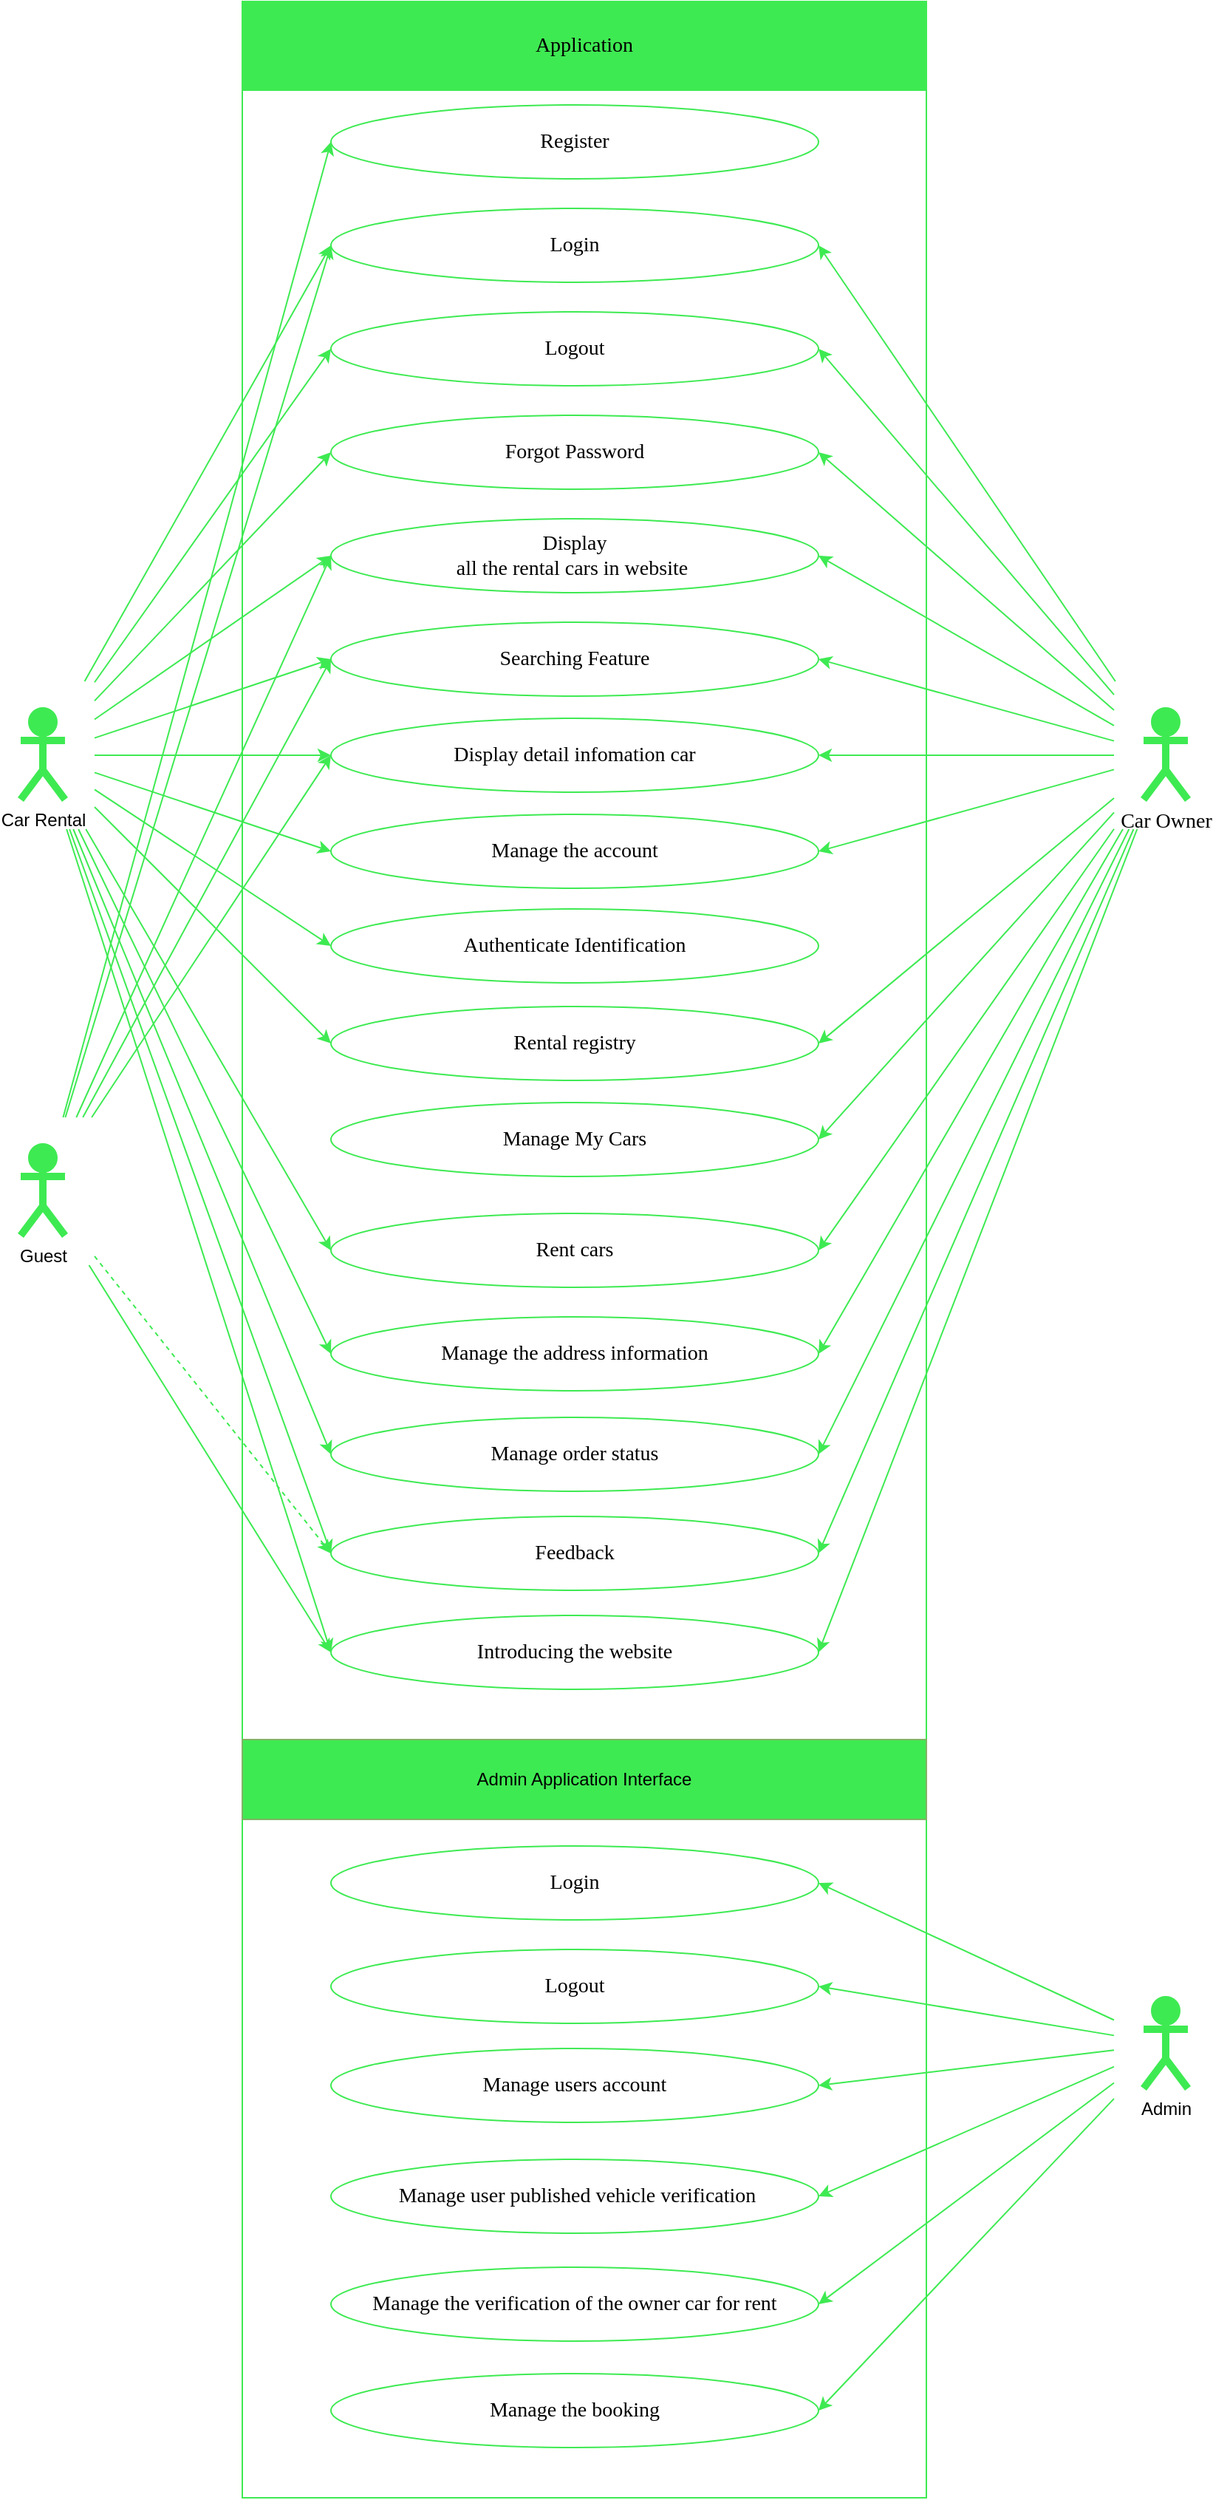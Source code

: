 <mxfile version="22.0.2" type="device">
  <diagram name="Page-1" id="KkB84XA2XRrP0YCiWlhc">
    <mxGraphModel dx="1418" dy="838" grid="0" gridSize="10" guides="1" tooltips="1" connect="1" arrows="1" fold="1" page="0" pageScale="1" pageWidth="850" pageHeight="1100" background="none" math="0" shadow="0">
      <root>
        <mxCell id="0" />
        <mxCell id="1" parent="0" />
        <mxCell id="4I2G_szVwgO8Ru0PNVeY-5" value="Application" style="swimlane;whiteSpace=wrap;html=1;fillColor=#3EEA52;startSize=60;fontStyle=0;fontFamily=Tahoma;fontSize=14;strokeColor=#3EEA52;movable=1;resizable=1;rotatable=1;deletable=1;editable=1;locked=0;connectable=1;" parent="1" vertex="1">
          <mxGeometry x="170" y="10" width="463" height="1689" as="geometry">
            <mxRectangle x="170" y="10" width="140" height="30" as="alternateBounds" />
          </mxGeometry>
        </mxCell>
        <mxCell id="4I2G_szVwgO8Ru0PNVeY-7" value="Register" style="ellipse;whiteSpace=wrap;html=1;fontStyle=0;fontFamily=Tahoma;fontSize=14;strokeColor=#3EEA52;" parent="4I2G_szVwgO8Ru0PNVeY-5" vertex="1">
          <mxGeometry x="60" y="70" width="330" height="50" as="geometry" />
        </mxCell>
        <mxCell id="4I2G_szVwgO8Ru0PNVeY-11" value="Login" style="ellipse;whiteSpace=wrap;html=1;fontStyle=0;fontFamily=Tahoma;fontSize=14;strokeColor=#3EEA52;" parent="4I2G_szVwgO8Ru0PNVeY-5" vertex="1">
          <mxGeometry x="60" y="140" width="330" height="50" as="geometry" />
        </mxCell>
        <mxCell id="4I2G_szVwgO8Ru0PNVeY-12" value="Logout" style="ellipse;whiteSpace=wrap;html=1;fontStyle=0;fontFamily=Tahoma;fontSize=14;strokeColor=#3EEA52;movable=1;resizable=1;rotatable=1;deletable=1;editable=1;locked=0;connectable=1;" parent="4I2G_szVwgO8Ru0PNVeY-5" vertex="1">
          <mxGeometry x="60" y="210" width="330" height="50" as="geometry" />
        </mxCell>
        <mxCell id="4I2G_szVwgO8Ru0PNVeY-15" value="Forgot Password" style="ellipse;whiteSpace=wrap;html=1;fontStyle=0;fontFamily=Tahoma;fontSize=14;strokeColor=#3EEA52;" parent="4I2G_szVwgO8Ru0PNVeY-5" vertex="1">
          <mxGeometry x="60" y="280" width="330" height="50" as="geometry" />
        </mxCell>
        <mxCell id="4I2G_szVwgO8Ru0PNVeY-16" value="&lt;span style=&quot;font-size: 14px;&quot;&gt;Display&lt;br style=&quot;font-size: 14px;&quot;&gt;all the rental cars in website&amp;nbsp;&lt;br&gt;&lt;/span&gt;&lt;span style=&quot;font-size: 14px; line-height: 107%;&quot;&gt;&lt;/span&gt;" style="ellipse;whiteSpace=wrap;html=1;fontStyle=0;fontFamily=Tahoma;fontSize=14;strokeColor=#3EEA52;" parent="4I2G_szVwgO8Ru0PNVeY-5" vertex="1">
          <mxGeometry x="60" y="350" width="330" height="50" as="geometry" />
        </mxCell>
        <mxCell id="4I2G_szVwgO8Ru0PNVeY-17" value="Searching Feature" style="ellipse;whiteSpace=wrap;html=1;fontStyle=0;fontFamily=Tahoma;fontSize=14;strokeColor=#3EEA52;" parent="4I2G_szVwgO8Ru0PNVeY-5" vertex="1">
          <mxGeometry x="60" y="420" width="330" height="50" as="geometry" />
        </mxCell>
        <mxCell id="4I2G_szVwgO8Ru0PNVeY-18" value="Rental registry" style="ellipse;whiteSpace=wrap;html=1;fontStyle=0;fontFamily=Tahoma;fontSize=14;strokeColor=#3EEA52;" parent="4I2G_szVwgO8Ru0PNVeY-5" vertex="1">
          <mxGeometry x="60" y="680" width="330" height="50" as="geometry" />
        </mxCell>
        <mxCell id="4I2G_szVwgO8Ru0PNVeY-19" value="Rent cars" style="ellipse;whiteSpace=wrap;html=1;fontStyle=0;fontFamily=Tahoma;fontSize=14;strokeColor=#3EEA52;" parent="4I2G_szVwgO8Ru0PNVeY-5" vertex="1">
          <mxGeometry x="60" y="820" width="330" height="50" as="geometry" />
        </mxCell>
        <mxCell id="4I2G_szVwgO8Ru0PNVeY-21" value="Manage the account" style="ellipse;whiteSpace=wrap;html=1;fontStyle=0;fontFamily=Tahoma;fontSize=14;strokeColor=#3EEA52;" parent="4I2G_szVwgO8Ru0PNVeY-5" vertex="1">
          <mxGeometry x="60" y="550" width="330" height="50" as="geometry" />
        </mxCell>
        <mxCell id="4I2G_szVwgO8Ru0PNVeY-22" value="Manage My Cars" style="ellipse;whiteSpace=wrap;html=1;fontStyle=0;fontFamily=Tahoma;fontSize=14;strokeColor=#3EEA52;" parent="4I2G_szVwgO8Ru0PNVeY-5" vertex="1">
          <mxGeometry x="60" y="745" width="330" height="50" as="geometry" />
        </mxCell>
        <mxCell id="4I2G_szVwgO8Ru0PNVeY-23" value="Manage the address information" style="ellipse;whiteSpace=wrap;html=1;fontStyle=0;fontFamily=Tahoma;fontSize=14;strokeColor=#3EEA52;" parent="4I2G_szVwgO8Ru0PNVeY-5" vertex="1">
          <mxGeometry x="60" y="890" width="330" height="50" as="geometry" />
        </mxCell>
        <mxCell id="4I2G_szVwgO8Ru0PNVeY-24" value="Feedback" style="ellipse;whiteSpace=wrap;html=1;fontStyle=0;fontFamily=Tahoma;fontSize=14;fillColor=#FFFFFF;strokeColor=#3EEA52;" parent="4I2G_szVwgO8Ru0PNVeY-5" vertex="1">
          <mxGeometry x="60" y="1025" width="330" height="50" as="geometry" />
        </mxCell>
        <mxCell id="4I2G_szVwgO8Ru0PNVeY-25" value="Introducing the website" style="ellipse;whiteSpace=wrap;html=1;fontStyle=0;fontFamily=Tahoma;fontSize=14;fillColor=#FFFFFF;strokeColor=#3EEA52;" parent="4I2G_szVwgO8Ru0PNVeY-5" vertex="1">
          <mxGeometry x="60" y="1092" width="330" height="50" as="geometry" />
        </mxCell>
        <mxCell id="4I2G_szVwgO8Ru0PNVeY-10" value="Authenticate Identification" style="ellipse;whiteSpace=wrap;html=1;fontStyle=0;fontFamily=Tahoma;fontSize=14;strokeColor=#3EEA52;" parent="4I2G_szVwgO8Ru0PNVeY-5" vertex="1">
          <mxGeometry x="60" y="614" width="330" height="50" as="geometry" />
        </mxCell>
        <mxCell id="k1nEPz-e-VagbaubEYiD-1" value="Display detail infomation car" style="ellipse;whiteSpace=wrap;html=1;fontStyle=0;fontFamily=Tahoma;fontSize=14;strokeColor=#3EEA52;" parent="4I2G_szVwgO8Ru0PNVeY-5" vertex="1">
          <mxGeometry x="60" y="485" width="330" height="50" as="geometry" />
        </mxCell>
        <mxCell id="k1nEPz-e-VagbaubEYiD-6" value="Manage order status" style="ellipse;whiteSpace=wrap;html=1;fontStyle=0;fontFamily=Tahoma;fontSize=14;strokeColor=#3EEA52;" parent="4I2G_szVwgO8Ru0PNVeY-5" vertex="1">
          <mxGeometry x="60" y="958" width="330" height="50" as="geometry" />
        </mxCell>
        <mxCell id="k1nEPz-e-VagbaubEYiD-7" value="Manage users account" style="ellipse;whiteSpace=wrap;html=1;fontStyle=0;fontFamily=Tahoma;fontSize=14;fillColor=#FFFFFF;strokeColor=#3EEA52;" parent="4I2G_szVwgO8Ru0PNVeY-5" vertex="1">
          <mxGeometry x="60" y="1385" width="330" height="50" as="geometry" />
        </mxCell>
        <mxCell id="k1nEPz-e-VagbaubEYiD-8" value="&amp;nbsp;Manage user published vehicle verification" style="ellipse;whiteSpace=wrap;html=1;fontStyle=0;fontFamily=Tahoma;fontSize=14;strokeColor=#3EEA52;" parent="4I2G_szVwgO8Ru0PNVeY-5" vertex="1">
          <mxGeometry x="60" y="1460" width="330" height="50" as="geometry" />
        </mxCell>
        <mxCell id="k1nEPz-e-VagbaubEYiD-9" value="Manage the verification of the owner car for rent" style="ellipse;whiteSpace=wrap;html=1;fontStyle=0;fontFamily=Tahoma;fontSize=14;strokeColor=#3EEA52;" parent="4I2G_szVwgO8Ru0PNVeY-5" vertex="1">
          <mxGeometry x="60" y="1533" width="330" height="50" as="geometry" />
        </mxCell>
        <mxCell id="k1nEPz-e-VagbaubEYiD-10" value="Manage the booking" style="ellipse;whiteSpace=wrap;html=1;fontStyle=0;fontFamily=Tahoma;fontSize=14;strokeColor=#3EEA52;" parent="4I2G_szVwgO8Ru0PNVeY-5" vertex="1">
          <mxGeometry x="60" y="1605" width="330" height="50" as="geometry" />
        </mxCell>
        <mxCell id="UeazY3m7TGpBJ4nIoB3n-5" value="Admin Application Interface" style="rounded=0;whiteSpace=wrap;html=1;fillColor=#3EEA52;strokeColor=#82b366;" parent="4I2G_szVwgO8Ru0PNVeY-5" vertex="1">
          <mxGeometry y="1176" width="463" height="54" as="geometry" />
        </mxCell>
        <mxCell id="RKfzerzYtfkiZl6BbbE2-1" value="Login" style="ellipse;whiteSpace=wrap;html=1;fontStyle=0;fontFamily=Tahoma;fontSize=14;strokeColor=#3EEA52;" parent="4I2G_szVwgO8Ru0PNVeY-5" vertex="1">
          <mxGeometry x="60" y="1248" width="330" height="50" as="geometry" />
        </mxCell>
        <mxCell id="RKfzerzYtfkiZl6BbbE2-2" value="Logout" style="ellipse;whiteSpace=wrap;html=1;fontStyle=0;fontFamily=Tahoma;fontSize=14;strokeColor=#3EEA52;movable=1;resizable=1;rotatable=1;deletable=1;editable=1;locked=0;connectable=1;" parent="4I2G_szVwgO8Ru0PNVeY-5" vertex="1">
          <mxGeometry x="60" y="1318" width="330" height="50" as="geometry" />
        </mxCell>
        <mxCell id="4I2G_szVwgO8Ru0PNVeY-55" style="edgeStyle=none;shape=connector;rounded=0;orthogonalLoop=1;jettySize=auto;html=1;entryX=1;entryY=0.5;entryDx=0;entryDy=0;labelBackgroundColor=default;strokeColor=#3EEA52;align=center;verticalAlign=middle;fontFamily=Helvetica;fontSize=12;fontColor=default;endArrow=classic;" parent="1" source="4I2G_szVwgO8Ru0PNVeY-6" target="4I2G_szVwgO8Ru0PNVeY-11" edge="1">
          <mxGeometry relative="1" as="geometry" />
        </mxCell>
        <mxCell id="4I2G_szVwgO8Ru0PNVeY-56" style="edgeStyle=none;shape=connector;rounded=0;orthogonalLoop=1;jettySize=auto;html=1;entryX=1;entryY=0.5;entryDx=0;entryDy=0;labelBackgroundColor=default;strokeColor=#3EEA52;align=center;verticalAlign=middle;fontFamily=Helvetica;fontSize=12;fontColor=default;endArrow=classic;" parent="1" source="4I2G_szVwgO8Ru0PNVeY-6" target="4I2G_szVwgO8Ru0PNVeY-12" edge="1">
          <mxGeometry relative="1" as="geometry" />
        </mxCell>
        <mxCell id="4I2G_szVwgO8Ru0PNVeY-59" style="edgeStyle=none;shape=connector;rounded=0;orthogonalLoop=1;jettySize=auto;html=1;entryX=1;entryY=0.5;entryDx=0;entryDy=0;labelBackgroundColor=default;strokeColor=#3EEA52;align=center;verticalAlign=middle;fontFamily=Helvetica;fontSize=12;fontColor=default;endArrow=classic;" parent="1" source="4I2G_szVwgO8Ru0PNVeY-6" target="4I2G_szVwgO8Ru0PNVeY-15" edge="1">
          <mxGeometry relative="1" as="geometry" />
        </mxCell>
        <mxCell id="4I2G_szVwgO8Ru0PNVeY-60" style="edgeStyle=none;shape=connector;rounded=0;orthogonalLoop=1;jettySize=auto;html=1;entryX=1;entryY=0.5;entryDx=0;entryDy=0;labelBackgroundColor=default;strokeColor=#3EEA52;align=center;verticalAlign=middle;fontFamily=Helvetica;fontSize=12;fontColor=default;endArrow=classic;" parent="1" source="4I2G_szVwgO8Ru0PNVeY-6" target="4I2G_szVwgO8Ru0PNVeY-16" edge="1">
          <mxGeometry relative="1" as="geometry" />
        </mxCell>
        <mxCell id="4I2G_szVwgO8Ru0PNVeY-61" style="edgeStyle=none;shape=connector;rounded=0;orthogonalLoop=1;jettySize=auto;html=1;entryX=1;entryY=0.5;entryDx=0;entryDy=0;labelBackgroundColor=default;strokeColor=#3EEA52;align=center;verticalAlign=middle;fontFamily=Helvetica;fontSize=12;fontColor=default;endArrow=classic;" parent="1" source="4I2G_szVwgO8Ru0PNVeY-6" target="4I2G_szVwgO8Ru0PNVeY-17" edge="1">
          <mxGeometry relative="1" as="geometry" />
        </mxCell>
        <mxCell id="4I2G_szVwgO8Ru0PNVeY-62" style="edgeStyle=none;shape=connector;rounded=0;orthogonalLoop=1;jettySize=auto;html=1;entryX=1;entryY=0.5;entryDx=0;entryDy=0;labelBackgroundColor=default;strokeColor=#3EEA52;align=center;verticalAlign=middle;fontFamily=Helvetica;fontSize=12;fontColor=default;endArrow=classic;" parent="1" source="4I2G_szVwgO8Ru0PNVeY-6" target="4I2G_szVwgO8Ru0PNVeY-18" edge="1">
          <mxGeometry relative="1" as="geometry" />
        </mxCell>
        <mxCell id="4I2G_szVwgO8Ru0PNVeY-63" style="edgeStyle=none;shape=connector;rounded=0;orthogonalLoop=1;jettySize=auto;html=1;entryX=1;entryY=0.5;entryDx=0;entryDy=0;labelBackgroundColor=default;strokeColor=#3EEA52;align=center;verticalAlign=middle;fontFamily=Helvetica;fontSize=12;fontColor=default;endArrow=classic;" parent="1" source="4I2G_szVwgO8Ru0PNVeY-6" target="4I2G_szVwgO8Ru0PNVeY-19" edge="1">
          <mxGeometry relative="1" as="geometry" />
        </mxCell>
        <mxCell id="4I2G_szVwgO8Ru0PNVeY-64" style="edgeStyle=none;shape=connector;rounded=0;orthogonalLoop=1;jettySize=auto;html=1;entryX=1;entryY=0.5;entryDx=0;entryDy=0;labelBackgroundColor=default;strokeColor=#3EEA52;align=center;verticalAlign=middle;fontFamily=Helvetica;fontSize=12;fontColor=default;endArrow=classic;" parent="1" source="4I2G_szVwgO8Ru0PNVeY-6" target="4I2G_szVwgO8Ru0PNVeY-21" edge="1">
          <mxGeometry relative="1" as="geometry" />
        </mxCell>
        <mxCell id="4I2G_szVwgO8Ru0PNVeY-65" style="edgeStyle=none;shape=connector;rounded=0;orthogonalLoop=1;jettySize=auto;html=1;entryX=1;entryY=0.5;entryDx=0;entryDy=0;labelBackgroundColor=default;strokeColor=#3EEA52;align=center;verticalAlign=middle;fontFamily=Helvetica;fontSize=12;fontColor=default;endArrow=classic;" parent="1" source="4I2G_szVwgO8Ru0PNVeY-6" target="4I2G_szVwgO8Ru0PNVeY-23" edge="1">
          <mxGeometry relative="1" as="geometry" />
        </mxCell>
        <mxCell id="k1nEPz-e-VagbaubEYiD-3" style="edgeStyle=none;shape=connector;rounded=0;orthogonalLoop=1;jettySize=auto;html=1;entryX=1;entryY=0.5;entryDx=0;entryDy=0;labelBackgroundColor=default;strokeColor=#3EEA52;align=center;verticalAlign=middle;fontFamily=Helvetica;fontSize=12;fontColor=default;endArrow=classic;" parent="1" source="4I2G_szVwgO8Ru0PNVeY-6" target="k1nEPz-e-VagbaubEYiD-1" edge="1">
          <mxGeometry relative="1" as="geometry" />
        </mxCell>
        <mxCell id="xpHN420HYlNrAJzhaSUW-16" style="edgeStyle=none;shape=connector;rounded=0;orthogonalLoop=1;jettySize=auto;html=1;entryX=1;entryY=0.5;entryDx=0;entryDy=0;labelBackgroundColor=default;strokeColor=#3EEA52;align=center;verticalAlign=middle;fontFamily=Helvetica;fontSize=12;fontColor=default;endArrow=classic;" parent="1" source="4I2G_szVwgO8Ru0PNVeY-6" target="4I2G_szVwgO8Ru0PNVeY-22" edge="1">
          <mxGeometry relative="1" as="geometry" />
        </mxCell>
        <mxCell id="xpHN420HYlNrAJzhaSUW-17" style="edgeStyle=none;shape=connector;rounded=0;orthogonalLoop=1;jettySize=auto;html=1;entryX=1;entryY=0.5;entryDx=0;entryDy=0;labelBackgroundColor=default;strokeColor=#3EEA52;align=center;verticalAlign=middle;fontFamily=Helvetica;fontSize=12;fontColor=default;endArrow=classic;" parent="1" source="4I2G_szVwgO8Ru0PNVeY-6" target="k1nEPz-e-VagbaubEYiD-6" edge="1">
          <mxGeometry relative="1" as="geometry" />
        </mxCell>
        <mxCell id="UeazY3m7TGpBJ4nIoB3n-8" style="edgeStyle=none;shape=connector;rounded=0;orthogonalLoop=1;jettySize=auto;html=1;entryX=1;entryY=0.5;entryDx=0;entryDy=0;labelBackgroundColor=default;strokeColor=#3EEA52;align=center;verticalAlign=middle;fontFamily=Helvetica;fontSize=12;fontColor=default;endArrow=classic;" parent="1" source="4I2G_szVwgO8Ru0PNVeY-6" target="4I2G_szVwgO8Ru0PNVeY-24" edge="1">
          <mxGeometry relative="1" as="geometry" />
        </mxCell>
        <mxCell id="UeazY3m7TGpBJ4nIoB3n-9" style="edgeStyle=none;shape=connector;rounded=0;orthogonalLoop=1;jettySize=auto;html=1;entryX=1;entryY=0.5;entryDx=0;entryDy=0;labelBackgroundColor=default;strokeColor=#3EEA52;align=center;verticalAlign=middle;fontFamily=Helvetica;fontSize=12;fontColor=default;endArrow=classic;" parent="1" source="4I2G_szVwgO8Ru0PNVeY-6" target="4I2G_szVwgO8Ru0PNVeY-25" edge="1">
          <mxGeometry relative="1" as="geometry" />
        </mxCell>
        <mxCell id="4I2G_szVwgO8Ru0PNVeY-6" value="Car Owner" style="shape=umlActor;verticalLabelPosition=bottom;verticalAlign=top;html=1;outlineConnect=0;fontStyle=0;fontFamily=Tahoma;fontSize=14;strokeWidth=5;perimeterSpacing=20;fillColor=#3EEA52;gradientColor=none;strokeColor=#3EEA52;" parent="1" vertex="1">
          <mxGeometry x="780" y="490" width="30" height="60" as="geometry" />
        </mxCell>
        <mxCell id="4I2G_szVwgO8Ru0PNVeY-38" style="rounded=0;orthogonalLoop=1;jettySize=auto;html=1;entryX=0;entryY=0.5;entryDx=0;entryDy=0;fontFamily=Helvetica;fontSize=12;fontColor=default;strokeColor=#3EEA52;" parent="1" source="4I2G_szVwgO8Ru0PNVeY-31" target="4I2G_szVwgO8Ru0PNVeY-12" edge="1">
          <mxGeometry relative="1" as="geometry" />
        </mxCell>
        <mxCell id="4I2G_szVwgO8Ru0PNVeY-45" style="edgeStyle=none;shape=connector;rounded=0;orthogonalLoop=1;jettySize=auto;html=1;entryX=0;entryY=0.5;entryDx=0;entryDy=0;labelBackgroundColor=default;strokeColor=#3EEA52;align=center;verticalAlign=middle;fontFamily=Helvetica;fontSize=12;fontColor=default;endArrow=classic;" parent="1" source="4I2G_szVwgO8Ru0PNVeY-31" target="4I2G_szVwgO8Ru0PNVeY-15" edge="1">
          <mxGeometry relative="1" as="geometry" />
        </mxCell>
        <mxCell id="4I2G_szVwgO8Ru0PNVeY-46" style="edgeStyle=none;shape=connector;rounded=0;orthogonalLoop=1;jettySize=auto;html=1;entryX=0;entryY=0.5;entryDx=0;entryDy=0;labelBackgroundColor=default;strokeColor=#3EEA52;align=center;verticalAlign=middle;fontFamily=Helvetica;fontSize=12;fontColor=default;endArrow=classic;" parent="1" source="4I2G_szVwgO8Ru0PNVeY-31" target="4I2G_szVwgO8Ru0PNVeY-16" edge="1">
          <mxGeometry relative="1" as="geometry" />
        </mxCell>
        <mxCell id="4I2G_szVwgO8Ru0PNVeY-47" style="edgeStyle=none;shape=connector;rounded=0;orthogonalLoop=1;jettySize=auto;html=1;entryX=0;entryY=0.5;entryDx=0;entryDy=0;labelBackgroundColor=default;strokeColor=#3EEA52;align=center;verticalAlign=middle;fontFamily=Helvetica;fontSize=12;fontColor=default;endArrow=classic;" parent="1" source="4I2G_szVwgO8Ru0PNVeY-31" target="4I2G_szVwgO8Ru0PNVeY-17" edge="1">
          <mxGeometry relative="1" as="geometry" />
        </mxCell>
        <mxCell id="4I2G_szVwgO8Ru0PNVeY-48" style="edgeStyle=none;shape=connector;rounded=0;orthogonalLoop=1;jettySize=auto;html=1;entryX=0;entryY=0.5;entryDx=0;entryDy=0;labelBackgroundColor=default;strokeColor=#3EEA52;align=center;verticalAlign=middle;fontFamily=Helvetica;fontSize=12;fontColor=default;endArrow=classic;" parent="1" source="4I2G_szVwgO8Ru0PNVeY-31" target="4I2G_szVwgO8Ru0PNVeY-18" edge="1">
          <mxGeometry relative="1" as="geometry" />
        </mxCell>
        <mxCell id="4I2G_szVwgO8Ru0PNVeY-49" style="edgeStyle=none;shape=connector;rounded=0;orthogonalLoop=1;jettySize=auto;html=1;entryX=0;entryY=0.5;entryDx=0;entryDy=0;labelBackgroundColor=default;strokeColor=#3EEA52;align=center;verticalAlign=middle;fontFamily=Helvetica;fontSize=12;fontColor=default;endArrow=classic;" parent="1" source="4I2G_szVwgO8Ru0PNVeY-31" target="4I2G_szVwgO8Ru0PNVeY-19" edge="1">
          <mxGeometry relative="1" as="geometry" />
        </mxCell>
        <mxCell id="4I2G_szVwgO8Ru0PNVeY-50" style="edgeStyle=none;shape=connector;rounded=0;orthogonalLoop=1;jettySize=auto;html=1;entryX=0;entryY=0.5;entryDx=0;entryDy=0;labelBackgroundColor=default;strokeColor=#3EEA52;align=center;verticalAlign=middle;fontFamily=Helvetica;fontSize=12;fontColor=default;endArrow=classic;" parent="1" source="4I2G_szVwgO8Ru0PNVeY-31" target="4I2G_szVwgO8Ru0PNVeY-21" edge="1">
          <mxGeometry relative="1" as="geometry" />
        </mxCell>
        <mxCell id="4I2G_szVwgO8Ru0PNVeY-51" style="edgeStyle=none;shape=connector;rounded=0;orthogonalLoop=1;jettySize=auto;html=1;entryX=0;entryY=0.5;entryDx=0;entryDy=0;labelBackgroundColor=default;strokeColor=#3EEA52;align=center;verticalAlign=middle;fontFamily=Helvetica;fontSize=12;fontColor=default;endArrow=classic;" parent="1" source="4I2G_szVwgO8Ru0PNVeY-31" target="4I2G_szVwgO8Ru0PNVeY-11" edge="1">
          <mxGeometry relative="1" as="geometry" />
        </mxCell>
        <mxCell id="4I2G_szVwgO8Ru0PNVeY-52" style="edgeStyle=none;shape=connector;rounded=0;orthogonalLoop=1;jettySize=auto;html=1;entryX=0;entryY=0.5;entryDx=0;entryDy=0;labelBackgroundColor=default;strokeColor=#3EEA52;align=center;verticalAlign=middle;fontFamily=Helvetica;fontSize=12;fontColor=default;endArrow=classic;" parent="1" source="4I2G_szVwgO8Ru0PNVeY-31" target="4I2G_szVwgO8Ru0PNVeY-10" edge="1">
          <mxGeometry relative="1" as="geometry" />
        </mxCell>
        <mxCell id="4I2G_szVwgO8Ru0PNVeY-68" style="edgeStyle=none;shape=connector;rounded=0;orthogonalLoop=1;jettySize=auto;html=1;entryX=0;entryY=0.5;entryDx=0;entryDy=0;labelBackgroundColor=default;strokeColor=#3EEA52;align=center;verticalAlign=middle;fontFamily=Helvetica;fontSize=12;fontColor=default;endArrow=classic;" parent="1" source="4I2G_szVwgO8Ru0PNVeY-31" target="4I2G_szVwgO8Ru0PNVeY-24" edge="1">
          <mxGeometry relative="1" as="geometry" />
        </mxCell>
        <mxCell id="4I2G_szVwgO8Ru0PNVeY-69" style="edgeStyle=none;shape=connector;rounded=0;orthogonalLoop=1;jettySize=auto;html=1;entryX=0;entryY=0.5;entryDx=0;entryDy=0;labelBackgroundColor=default;strokeColor=#3EEA52;align=center;verticalAlign=middle;fontFamily=Helvetica;fontSize=12;fontColor=default;endArrow=classic;" parent="1" source="4I2G_szVwgO8Ru0PNVeY-31" target="4I2G_szVwgO8Ru0PNVeY-25" edge="1">
          <mxGeometry relative="1" as="geometry" />
        </mxCell>
        <mxCell id="k1nEPz-e-VagbaubEYiD-4" style="edgeStyle=none;shape=connector;rounded=0;orthogonalLoop=1;jettySize=auto;html=1;entryX=0;entryY=0.5;entryDx=0;entryDy=0;labelBackgroundColor=default;strokeColor=#3EEA52;align=center;verticalAlign=middle;fontFamily=Helvetica;fontSize=12;fontColor=default;endArrow=classic;" parent="1" source="4I2G_szVwgO8Ru0PNVeY-31" target="k1nEPz-e-VagbaubEYiD-1" edge="1">
          <mxGeometry relative="1" as="geometry" />
        </mxCell>
        <mxCell id="OekKdRV4NHApYiQARpT1-3" style="rounded=0;orthogonalLoop=1;jettySize=auto;html=1;entryX=0;entryY=0.5;entryDx=0;entryDy=0;fontSize=12;strokeColor=#3EEA52;" parent="1" source="4I2G_szVwgO8Ru0PNVeY-31" target="4I2G_szVwgO8Ru0PNVeY-23" edge="1">
          <mxGeometry relative="1" as="geometry" />
        </mxCell>
        <mxCell id="UeazY3m7TGpBJ4nIoB3n-7" style="edgeStyle=none;shape=connector;rounded=0;orthogonalLoop=1;jettySize=auto;html=1;entryX=0;entryY=0.5;entryDx=0;entryDy=0;labelBackgroundColor=default;strokeColor=#3EEA52;align=center;verticalAlign=middle;fontFamily=Helvetica;fontSize=12;fontColor=default;endArrow=classic;" parent="1" source="4I2G_szVwgO8Ru0PNVeY-31" target="k1nEPz-e-VagbaubEYiD-6" edge="1">
          <mxGeometry relative="1" as="geometry" />
        </mxCell>
        <object label="Car Rental" id="4I2G_szVwgO8Ru0PNVeY-31">
          <mxCell style="shape=umlActor;verticalLabelPosition=bottom;verticalAlign=top;html=1;outlineConnect=0;movable=1;resizable=1;rotatable=1;deletable=1;editable=1;locked=0;connectable=1;strokeWidth=5;perimeterSpacing=20;fillColor=#3EEA52;strokeColor=#3EEA52;" parent="1" vertex="1">
            <mxGeometry x="20" y="490" width="30" height="60" as="geometry" />
          </mxCell>
        </object>
        <mxCell id="xpHN420HYlNrAJzhaSUW-9" style="edgeStyle=none;shape=connector;rounded=0;orthogonalLoop=1;jettySize=auto;html=1;entryX=0;entryY=0.5;entryDx=0;entryDy=0;labelBackgroundColor=default;strokeColor=#3EEA52;align=center;verticalAlign=middle;fontFamily=Helvetica;fontSize=12;fontColor=default;endArrow=classic;" parent="1" source="xpHN420HYlNrAJzhaSUW-1" target="4I2G_szVwgO8Ru0PNVeY-7" edge="1">
          <mxGeometry relative="1" as="geometry" />
        </mxCell>
        <mxCell id="xpHN420HYlNrAJzhaSUW-10" style="edgeStyle=none;shape=connector;rounded=0;orthogonalLoop=1;jettySize=auto;html=1;entryX=0;entryY=0.5;entryDx=0;entryDy=0;labelBackgroundColor=default;strokeColor=#3EEA52;align=center;verticalAlign=middle;fontFamily=Helvetica;fontSize=12;fontColor=default;endArrow=classic;" parent="1" source="xpHN420HYlNrAJzhaSUW-1" target="4I2G_szVwgO8Ru0PNVeY-11" edge="1">
          <mxGeometry relative="1" as="geometry" />
        </mxCell>
        <mxCell id="xpHN420HYlNrAJzhaSUW-11" style="edgeStyle=none;shape=connector;rounded=0;orthogonalLoop=1;jettySize=auto;html=1;entryX=0;entryY=0.5;entryDx=0;entryDy=0;labelBackgroundColor=default;strokeColor=#3EEA52;align=center;verticalAlign=middle;fontFamily=Helvetica;fontSize=12;fontColor=default;endArrow=classic;" parent="1" source="xpHN420HYlNrAJzhaSUW-1" target="4I2G_szVwgO8Ru0PNVeY-16" edge="1">
          <mxGeometry relative="1" as="geometry" />
        </mxCell>
        <mxCell id="xpHN420HYlNrAJzhaSUW-12" style="edgeStyle=none;shape=connector;rounded=0;orthogonalLoop=1;jettySize=auto;html=1;entryX=0;entryY=0.5;entryDx=0;entryDy=0;labelBackgroundColor=default;strokeColor=#3EEA52;align=center;verticalAlign=middle;fontFamily=Helvetica;fontSize=12;fontColor=default;endArrow=classic;" parent="1" source="xpHN420HYlNrAJzhaSUW-1" target="4I2G_szVwgO8Ru0PNVeY-17" edge="1">
          <mxGeometry relative="1" as="geometry" />
        </mxCell>
        <mxCell id="xpHN420HYlNrAJzhaSUW-13" style="edgeStyle=none;shape=connector;rounded=0;orthogonalLoop=1;jettySize=auto;html=1;entryX=0;entryY=0.5;entryDx=0;entryDy=0;labelBackgroundColor=default;strokeColor=#3EEA52;align=center;verticalAlign=middle;fontFamily=Helvetica;fontSize=12;fontColor=default;endArrow=classic;" parent="1" source="xpHN420HYlNrAJzhaSUW-1" target="k1nEPz-e-VagbaubEYiD-1" edge="1">
          <mxGeometry relative="1" as="geometry" />
        </mxCell>
        <mxCell id="xpHN420HYlNrAJzhaSUW-14" style="edgeStyle=none;shape=connector;rounded=0;orthogonalLoop=1;jettySize=auto;html=1;entryX=0;entryY=0.5;entryDx=0;entryDy=0;labelBackgroundColor=default;strokeColor=#3EEA52;align=center;verticalAlign=middle;fontFamily=Helvetica;fontSize=12;fontColor=default;endArrow=classic;" parent="1" source="xpHN420HYlNrAJzhaSUW-1" target="4I2G_szVwgO8Ru0PNVeY-25" edge="1">
          <mxGeometry relative="1" as="geometry" />
        </mxCell>
        <mxCell id="HpFwD8vCze5v-c7_TJma-1" style="rounded=0;orthogonalLoop=1;jettySize=auto;html=1;entryX=0;entryY=0.5;entryDx=0;entryDy=0;dashed=1;strokeColor=#3EEA52;" parent="1" source="xpHN420HYlNrAJzhaSUW-1" target="4I2G_szVwgO8Ru0PNVeY-24" edge="1">
          <mxGeometry relative="1" as="geometry" />
        </mxCell>
        <object label="Guest&lt;br&gt;" id="xpHN420HYlNrAJzhaSUW-1">
          <mxCell style="shape=umlActor;verticalLabelPosition=bottom;verticalAlign=top;html=1;outlineConnect=0;movable=1;resizable=1;rotatable=1;deletable=1;editable=1;locked=0;connectable=1;strokeWidth=5;perimeterSpacing=20;fillColor=#3EEA52;strokeColor=#3EEA52;" parent="1" vertex="1">
            <mxGeometry x="20" y="785" width="30" height="60" as="geometry" />
          </mxCell>
        </object>
        <mxCell id="UeazY3m7TGpBJ4nIoB3n-12" style="edgeStyle=none;shape=connector;rounded=0;orthogonalLoop=1;jettySize=auto;html=1;entryX=1;entryY=0.5;entryDx=0;entryDy=0;labelBackgroundColor=default;strokeColor=#3EEA52;align=center;verticalAlign=middle;fontFamily=Helvetica;fontSize=12;fontColor=default;endArrow=classic;" parent="1" source="UeazY3m7TGpBJ4nIoB3n-10" target="k1nEPz-e-VagbaubEYiD-7" edge="1">
          <mxGeometry relative="1" as="geometry" />
        </mxCell>
        <mxCell id="UeazY3m7TGpBJ4nIoB3n-13" style="edgeStyle=none;shape=connector;rounded=0;orthogonalLoop=1;jettySize=auto;html=1;entryX=1;entryY=0.5;entryDx=0;entryDy=0;labelBackgroundColor=default;strokeColor=#3EEA52;align=center;verticalAlign=middle;fontFamily=Helvetica;fontSize=12;fontColor=default;endArrow=classic;" parent="1" source="UeazY3m7TGpBJ4nIoB3n-10" target="k1nEPz-e-VagbaubEYiD-8" edge="1">
          <mxGeometry relative="1" as="geometry" />
        </mxCell>
        <mxCell id="UeazY3m7TGpBJ4nIoB3n-14" style="edgeStyle=none;shape=connector;rounded=0;orthogonalLoop=1;jettySize=auto;html=1;entryX=1;entryY=0.5;entryDx=0;entryDy=0;labelBackgroundColor=default;strokeColor=#3EEA52;align=center;verticalAlign=middle;fontFamily=Helvetica;fontSize=12;fontColor=default;endArrow=classic;" parent="1" source="UeazY3m7TGpBJ4nIoB3n-10" target="k1nEPz-e-VagbaubEYiD-9" edge="1">
          <mxGeometry relative="1" as="geometry" />
        </mxCell>
        <mxCell id="UeazY3m7TGpBJ4nIoB3n-15" style="edgeStyle=none;shape=connector;rounded=0;orthogonalLoop=1;jettySize=auto;html=1;entryX=1;entryY=0.5;entryDx=0;entryDy=0;labelBackgroundColor=default;strokeColor=#3EEA52;align=center;verticalAlign=middle;fontFamily=Helvetica;fontSize=12;fontColor=default;endArrow=classic;" parent="1" source="UeazY3m7TGpBJ4nIoB3n-10" target="k1nEPz-e-VagbaubEYiD-10" edge="1">
          <mxGeometry relative="1" as="geometry" />
        </mxCell>
        <mxCell id="RKfzerzYtfkiZl6BbbE2-4" style="edgeStyle=none;shape=connector;rounded=0;orthogonalLoop=1;jettySize=auto;html=1;entryX=1;entryY=0.5;entryDx=0;entryDy=0;labelBackgroundColor=default;strokeColor=#3EEA52;align=center;verticalAlign=middle;fontFamily=Helvetica;fontSize=12;fontColor=default;endArrow=classic;" parent="1" source="UeazY3m7TGpBJ4nIoB3n-10" target="RKfzerzYtfkiZl6BbbE2-1" edge="1">
          <mxGeometry relative="1" as="geometry" />
        </mxCell>
        <mxCell id="RKfzerzYtfkiZl6BbbE2-5" style="edgeStyle=none;shape=connector;rounded=0;orthogonalLoop=1;jettySize=auto;html=1;entryX=1;entryY=0.5;entryDx=0;entryDy=0;labelBackgroundColor=default;strokeColor=#3EEA52;align=center;verticalAlign=middle;fontFamily=Helvetica;fontSize=12;fontColor=default;endArrow=classic;" parent="1" source="UeazY3m7TGpBJ4nIoB3n-10" target="RKfzerzYtfkiZl6BbbE2-2" edge="1">
          <mxGeometry relative="1" as="geometry" />
        </mxCell>
        <object label="Admin" id="UeazY3m7TGpBJ4nIoB3n-10">
          <mxCell style="shape=umlActor;verticalLabelPosition=bottom;verticalAlign=top;html=1;outlineConnect=0;movable=1;resizable=1;rotatable=1;deletable=1;editable=1;locked=0;connectable=1;strokeWidth=5;perimeterSpacing=20;fillColor=#3EEA52;strokeColor=#3EEA52;" parent="1" vertex="1">
            <mxGeometry x="780" y="1362" width="30" height="60" as="geometry" />
          </mxCell>
        </object>
      </root>
    </mxGraphModel>
  </diagram>
</mxfile>
